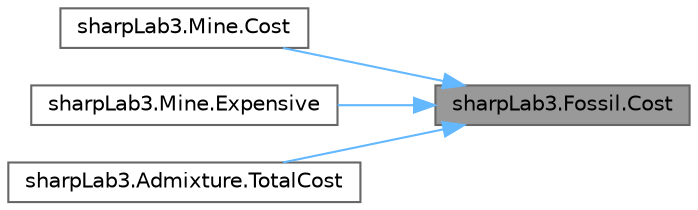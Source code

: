 digraph "sharpLab3.Fossil.Cost"
{
 // LATEX_PDF_SIZE
  bgcolor="transparent";
  edge [fontname=Helvetica,fontsize=10,labelfontname=Helvetica,labelfontsize=10];
  node [fontname=Helvetica,fontsize=10,shape=box,height=0.2,width=0.4];
  rankdir="RL";
  Node1 [id="Node000001",label="sharpLab3.Fossil.Cost",height=0.2,width=0.4,color="gray40", fillcolor="grey60", style="filled", fontcolor="black",tooltip="Метод, возвращающий общую стоимость ископаемого"];
  Node1 -> Node2 [id="edge1_Node000001_Node000002",dir="back",color="steelblue1",style="solid",tooltip=" "];
  Node2 [id="Node000002",label="sharpLab3.Mine.Cost",height=0.2,width=0.4,color="grey40", fillcolor="white", style="filled",URL="$classsharp_lab3_1_1_mine.html#a79428588ae64268af2c37bcdf78b1f57",tooltip="Метод, возвращающий доходность рудника, равную стоимости всего добытого минус затраты"];
  Node1 -> Node3 [id="edge2_Node000001_Node000003",dir="back",color="steelblue1",style="solid",tooltip=" "];
  Node3 [id="Node000003",label="sharpLab3.Mine.Expensive",height=0.2,width=0.4,color="grey40", fillcolor="white", style="filled",URL="$classsharp_lab3_1_1_mine.html#ad0102b84a699236b7edb8105befbb433",tooltip="Метод, возвращающий самое ценное полезное ископаемое из трех"];
  Node1 -> Node4 [id="edge3_Node000001_Node000004",dir="back",color="steelblue1",style="solid",tooltip=" "];
  Node4 [id="Node000004",label="sharpLab3.Admixture.TotalCost",height=0.2,width=0.4,color="grey40", fillcolor="white", style="filled",URL="$classsharp_lab3_1_1_admixture.html#a0835bd210bfb59b5dfa2a15f07cb8465",tooltip="Метод, расчитывающий стоимость ископаемого с примесями"];
}
